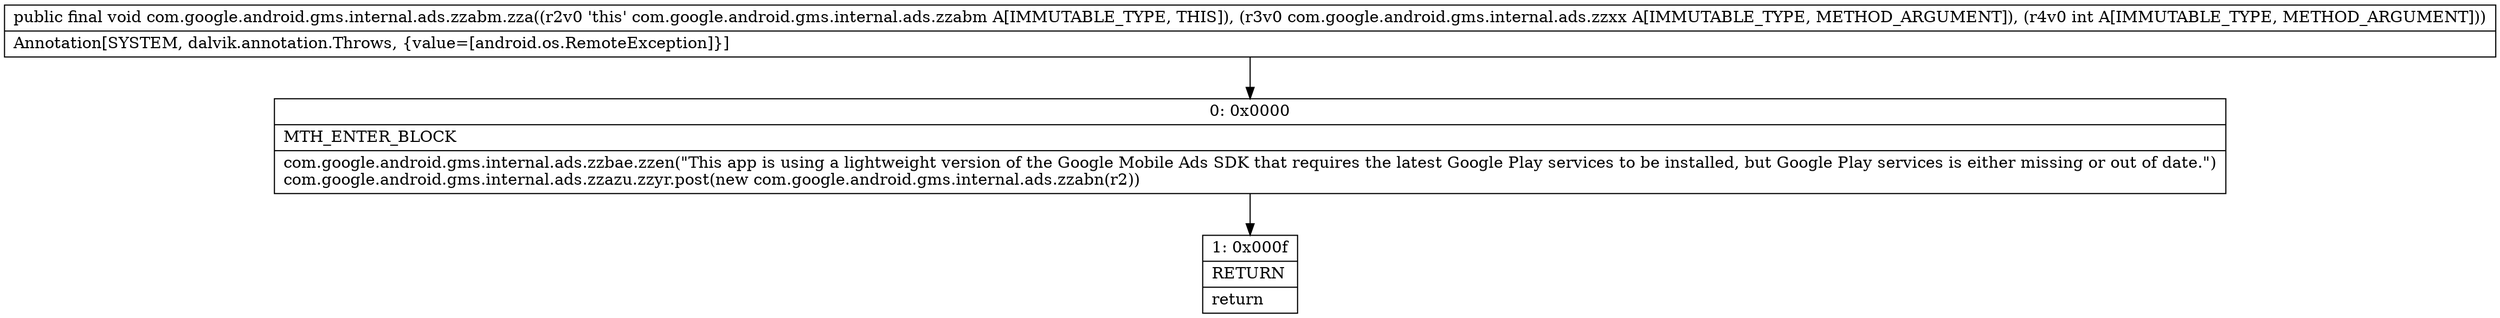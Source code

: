 digraph "CFG forcom.google.android.gms.internal.ads.zzabm.zza(Lcom\/google\/android\/gms\/internal\/ads\/zzxx;I)V" {
Node_0 [shape=record,label="{0\:\ 0x0000|MTH_ENTER_BLOCK\l|com.google.android.gms.internal.ads.zzbae.zzen(\"This app is using a lightweight version of the Google Mobile Ads SDK that requires the latest Google Play services to be installed, but Google Play services is either missing or out of date.\")\lcom.google.android.gms.internal.ads.zzazu.zzyr.post(new com.google.android.gms.internal.ads.zzabn(r2))\l}"];
Node_1 [shape=record,label="{1\:\ 0x000f|RETURN\l|return\l}"];
MethodNode[shape=record,label="{public final void com.google.android.gms.internal.ads.zzabm.zza((r2v0 'this' com.google.android.gms.internal.ads.zzabm A[IMMUTABLE_TYPE, THIS]), (r3v0 com.google.android.gms.internal.ads.zzxx A[IMMUTABLE_TYPE, METHOD_ARGUMENT]), (r4v0 int A[IMMUTABLE_TYPE, METHOD_ARGUMENT]))  | Annotation[SYSTEM, dalvik.annotation.Throws, \{value=[android.os.RemoteException]\}]\l}"];
MethodNode -> Node_0;
Node_0 -> Node_1;
}

